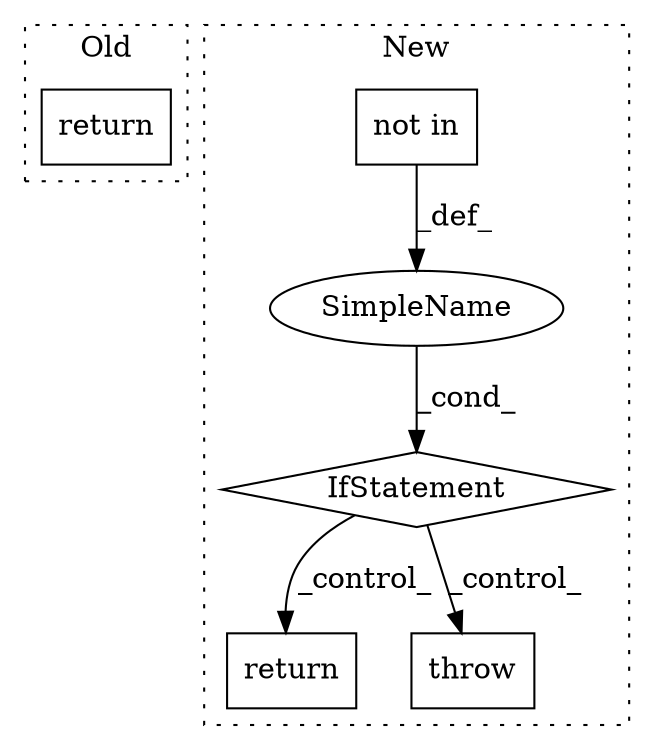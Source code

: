 digraph G {
subgraph cluster0 {
1 [label="return" a="41" s="4357" l="7" shape="box"];
label = "Old";
style="dotted";
}
subgraph cluster1 {
2 [label="not in" a="108" s="4360" l="37" shape="box"];
3 [label="IfStatement" a="25" s="4352,4397" l="8,2" shape="diamond"];
4 [label="return" a="41" s="4672" l="7" shape="box"];
5 [label="SimpleName" a="42" s="" l="" shape="ellipse"];
6 [label="throw" a="53" s="4739" l="6" shape="box"];
label = "New";
style="dotted";
}
2 -> 5 [label="_def_"];
3 -> 6 [label="_control_"];
3 -> 4 [label="_control_"];
5 -> 3 [label="_cond_"];
}